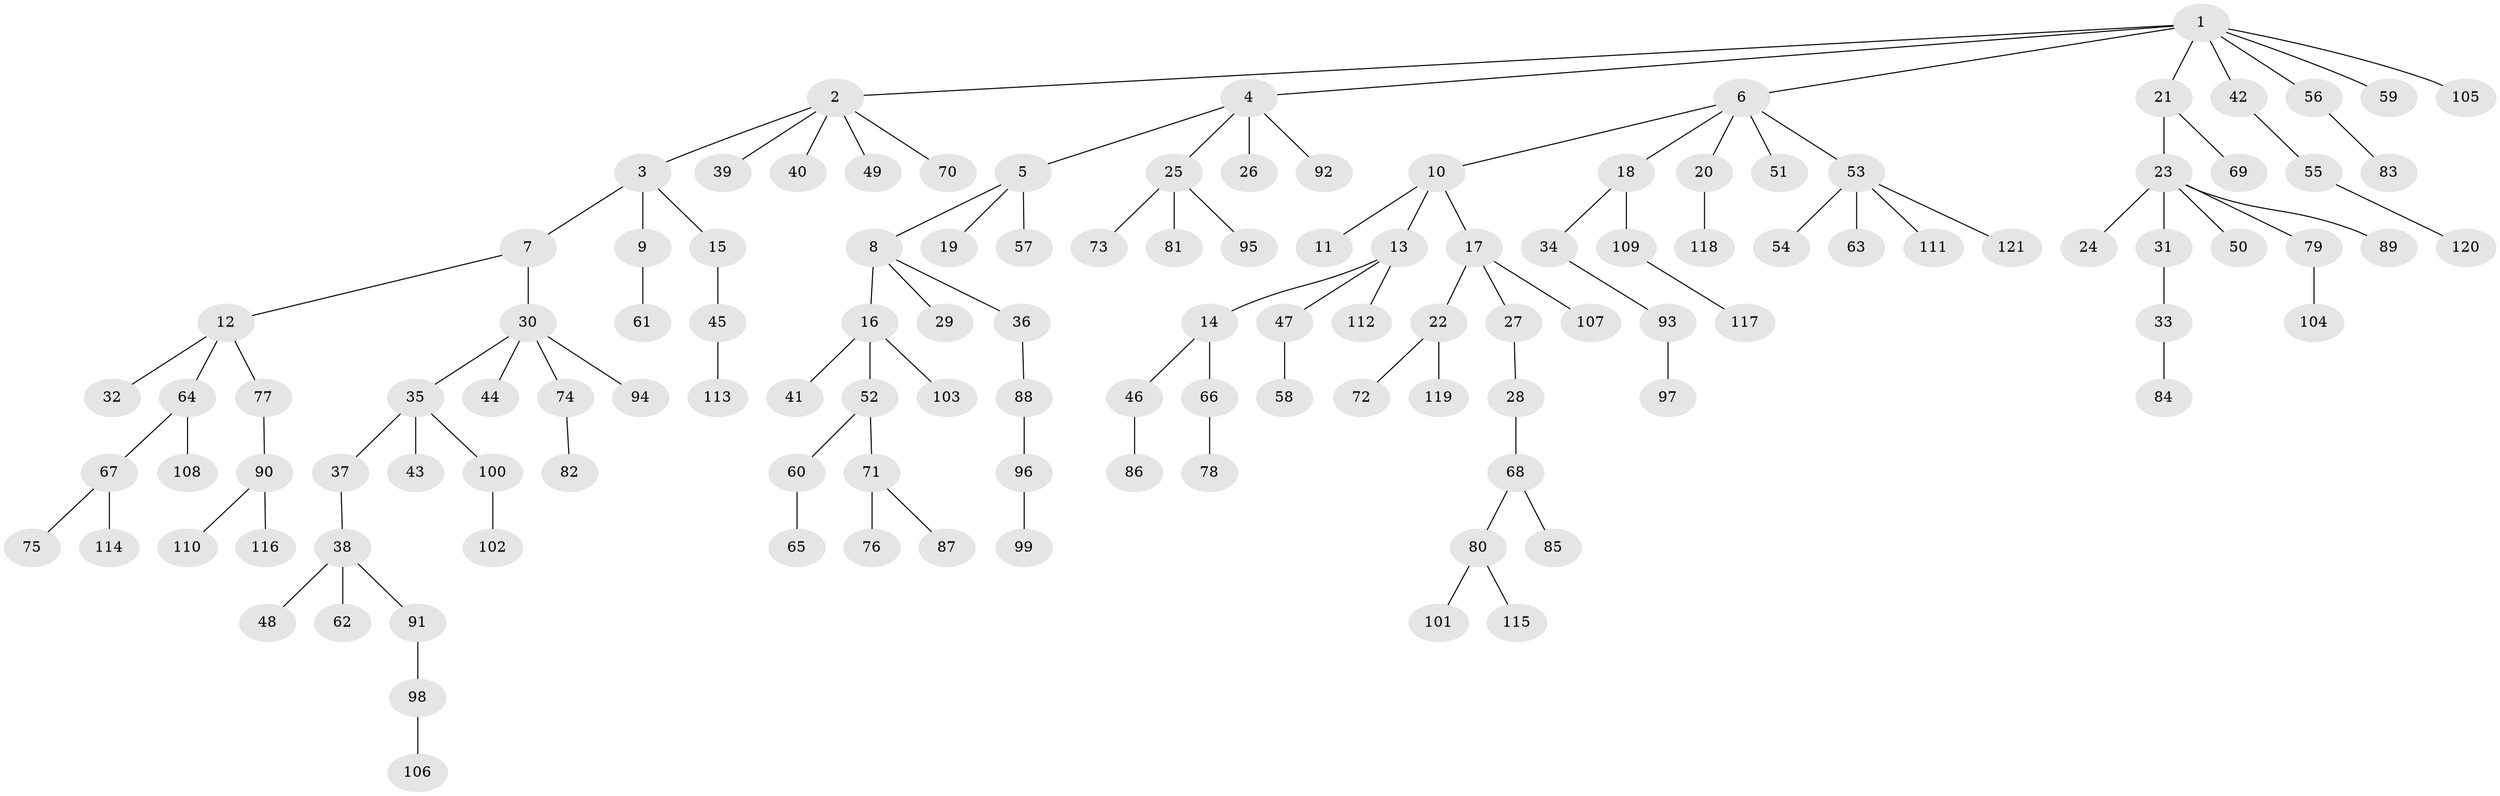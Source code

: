 // coarse degree distribution, {8: 0.011904761904761904, 5: 0.023809523809523808, 4: 0.09523809523809523, 3: 0.08333333333333333, 7: 0.011904761904761904, 6: 0.023809523809523808, 1: 0.5952380952380952, 2: 0.15476190476190477}
// Generated by graph-tools (version 1.1) at 2025/24/03/03/25 07:24:06]
// undirected, 121 vertices, 120 edges
graph export_dot {
graph [start="1"]
  node [color=gray90,style=filled];
  1;
  2;
  3;
  4;
  5;
  6;
  7;
  8;
  9;
  10;
  11;
  12;
  13;
  14;
  15;
  16;
  17;
  18;
  19;
  20;
  21;
  22;
  23;
  24;
  25;
  26;
  27;
  28;
  29;
  30;
  31;
  32;
  33;
  34;
  35;
  36;
  37;
  38;
  39;
  40;
  41;
  42;
  43;
  44;
  45;
  46;
  47;
  48;
  49;
  50;
  51;
  52;
  53;
  54;
  55;
  56;
  57;
  58;
  59;
  60;
  61;
  62;
  63;
  64;
  65;
  66;
  67;
  68;
  69;
  70;
  71;
  72;
  73;
  74;
  75;
  76;
  77;
  78;
  79;
  80;
  81;
  82;
  83;
  84;
  85;
  86;
  87;
  88;
  89;
  90;
  91;
  92;
  93;
  94;
  95;
  96;
  97;
  98;
  99;
  100;
  101;
  102;
  103;
  104;
  105;
  106;
  107;
  108;
  109;
  110;
  111;
  112;
  113;
  114;
  115;
  116;
  117;
  118;
  119;
  120;
  121;
  1 -- 2;
  1 -- 4;
  1 -- 6;
  1 -- 21;
  1 -- 42;
  1 -- 56;
  1 -- 59;
  1 -- 105;
  2 -- 3;
  2 -- 39;
  2 -- 40;
  2 -- 49;
  2 -- 70;
  3 -- 7;
  3 -- 9;
  3 -- 15;
  4 -- 5;
  4 -- 25;
  4 -- 26;
  4 -- 92;
  5 -- 8;
  5 -- 19;
  5 -- 57;
  6 -- 10;
  6 -- 18;
  6 -- 20;
  6 -- 51;
  6 -- 53;
  7 -- 12;
  7 -- 30;
  8 -- 16;
  8 -- 29;
  8 -- 36;
  9 -- 61;
  10 -- 11;
  10 -- 13;
  10 -- 17;
  12 -- 32;
  12 -- 64;
  12 -- 77;
  13 -- 14;
  13 -- 47;
  13 -- 112;
  14 -- 46;
  14 -- 66;
  15 -- 45;
  16 -- 41;
  16 -- 52;
  16 -- 103;
  17 -- 22;
  17 -- 27;
  17 -- 107;
  18 -- 34;
  18 -- 109;
  20 -- 118;
  21 -- 23;
  21 -- 69;
  22 -- 72;
  22 -- 119;
  23 -- 24;
  23 -- 31;
  23 -- 50;
  23 -- 79;
  23 -- 89;
  25 -- 73;
  25 -- 81;
  25 -- 95;
  27 -- 28;
  28 -- 68;
  30 -- 35;
  30 -- 44;
  30 -- 74;
  30 -- 94;
  31 -- 33;
  33 -- 84;
  34 -- 93;
  35 -- 37;
  35 -- 43;
  35 -- 100;
  36 -- 88;
  37 -- 38;
  38 -- 48;
  38 -- 62;
  38 -- 91;
  42 -- 55;
  45 -- 113;
  46 -- 86;
  47 -- 58;
  52 -- 60;
  52 -- 71;
  53 -- 54;
  53 -- 63;
  53 -- 111;
  53 -- 121;
  55 -- 120;
  56 -- 83;
  60 -- 65;
  64 -- 67;
  64 -- 108;
  66 -- 78;
  67 -- 75;
  67 -- 114;
  68 -- 80;
  68 -- 85;
  71 -- 76;
  71 -- 87;
  74 -- 82;
  77 -- 90;
  79 -- 104;
  80 -- 101;
  80 -- 115;
  88 -- 96;
  90 -- 110;
  90 -- 116;
  91 -- 98;
  93 -- 97;
  96 -- 99;
  98 -- 106;
  100 -- 102;
  109 -- 117;
}
